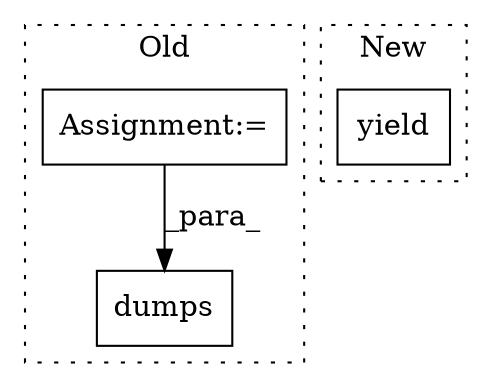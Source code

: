 digraph G {
subgraph cluster0 {
1 [label="dumps" a="32" s="1607,1617" l="6,1" shape="box"];
3 [label="Assignment:=" a="7" s="1572" l="1" shape="box"];
label = "Old";
style="dotted";
}
subgraph cluster1 {
2 [label="yield" a="112" s="2431" l="7" shape="box"];
label = "New";
style="dotted";
}
3 -> 1 [label="_para_"];
}